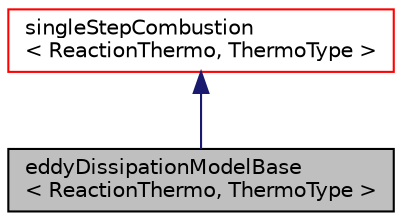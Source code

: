 digraph "eddyDissipationModelBase&lt; ReactionThermo, ThermoType &gt;"
{
  bgcolor="transparent";
  edge [fontname="Helvetica",fontsize="10",labelfontname="Helvetica",labelfontsize="10"];
  node [fontname="Helvetica",fontsize="10",shape=record];
  Node1 [label="eddyDissipationModelBase\l\< ReactionThermo, ThermoType \>",height=0.2,width=0.4,color="black", fillcolor="grey75", style="filled" fontcolor="black"];
  Node2 -> Node1 [dir="back",color="midnightblue",fontsize="10",style="solid",fontname="Helvetica"];
  Node2 [label="singleStepCombustion\l\< ReactionThermo, ThermoType \>",height=0.2,width=0.4,color="red",URL="$classFoam_1_1combustionModels_1_1singleStepCombustion.html",tooltip="Base class for combustion models using singleStepReactingMixture. "];
}
